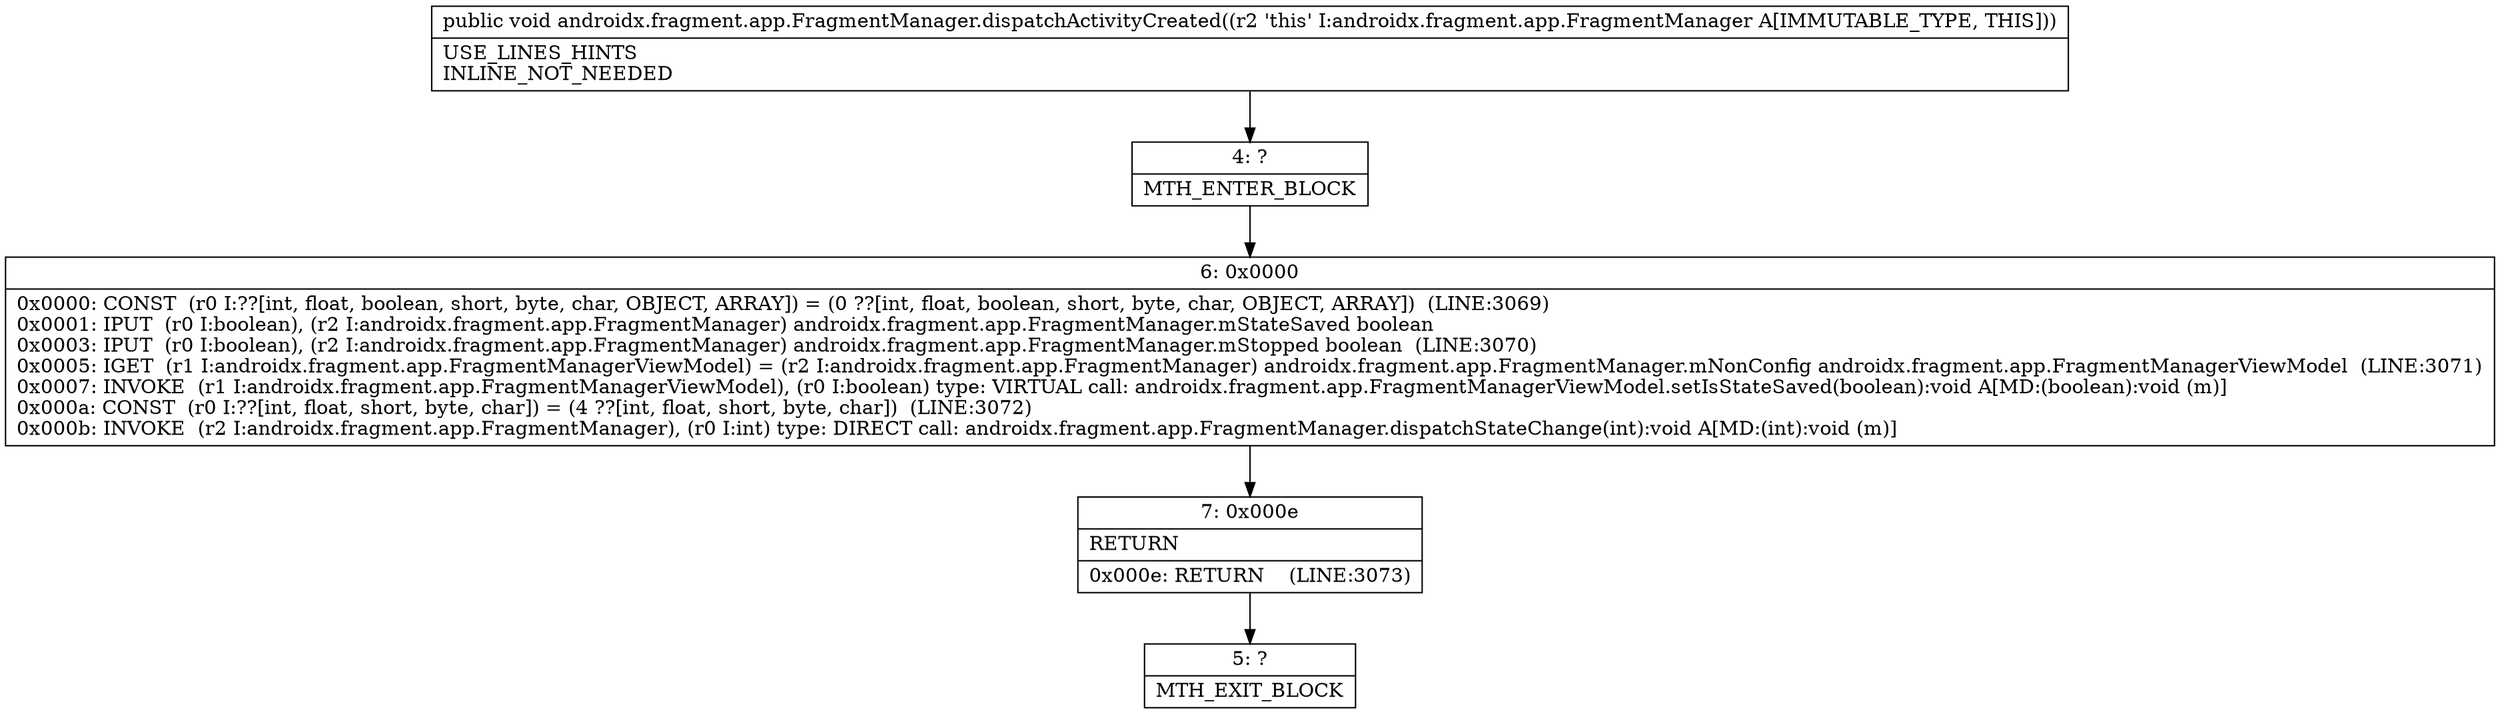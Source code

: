 digraph "CFG forandroidx.fragment.app.FragmentManager.dispatchActivityCreated()V" {
Node_4 [shape=record,label="{4\:\ ?|MTH_ENTER_BLOCK\l}"];
Node_6 [shape=record,label="{6\:\ 0x0000|0x0000: CONST  (r0 I:??[int, float, boolean, short, byte, char, OBJECT, ARRAY]) = (0 ??[int, float, boolean, short, byte, char, OBJECT, ARRAY])  (LINE:3069)\l0x0001: IPUT  (r0 I:boolean), (r2 I:androidx.fragment.app.FragmentManager) androidx.fragment.app.FragmentManager.mStateSaved boolean \l0x0003: IPUT  (r0 I:boolean), (r2 I:androidx.fragment.app.FragmentManager) androidx.fragment.app.FragmentManager.mStopped boolean  (LINE:3070)\l0x0005: IGET  (r1 I:androidx.fragment.app.FragmentManagerViewModel) = (r2 I:androidx.fragment.app.FragmentManager) androidx.fragment.app.FragmentManager.mNonConfig androidx.fragment.app.FragmentManagerViewModel  (LINE:3071)\l0x0007: INVOKE  (r1 I:androidx.fragment.app.FragmentManagerViewModel), (r0 I:boolean) type: VIRTUAL call: androidx.fragment.app.FragmentManagerViewModel.setIsStateSaved(boolean):void A[MD:(boolean):void (m)]\l0x000a: CONST  (r0 I:??[int, float, short, byte, char]) = (4 ??[int, float, short, byte, char])  (LINE:3072)\l0x000b: INVOKE  (r2 I:androidx.fragment.app.FragmentManager), (r0 I:int) type: DIRECT call: androidx.fragment.app.FragmentManager.dispatchStateChange(int):void A[MD:(int):void (m)]\l}"];
Node_7 [shape=record,label="{7\:\ 0x000e|RETURN\l|0x000e: RETURN    (LINE:3073)\l}"];
Node_5 [shape=record,label="{5\:\ ?|MTH_EXIT_BLOCK\l}"];
MethodNode[shape=record,label="{public void androidx.fragment.app.FragmentManager.dispatchActivityCreated((r2 'this' I:androidx.fragment.app.FragmentManager A[IMMUTABLE_TYPE, THIS]))  | USE_LINES_HINTS\lINLINE_NOT_NEEDED\l}"];
MethodNode -> Node_4;Node_4 -> Node_6;
Node_6 -> Node_7;
Node_7 -> Node_5;
}

